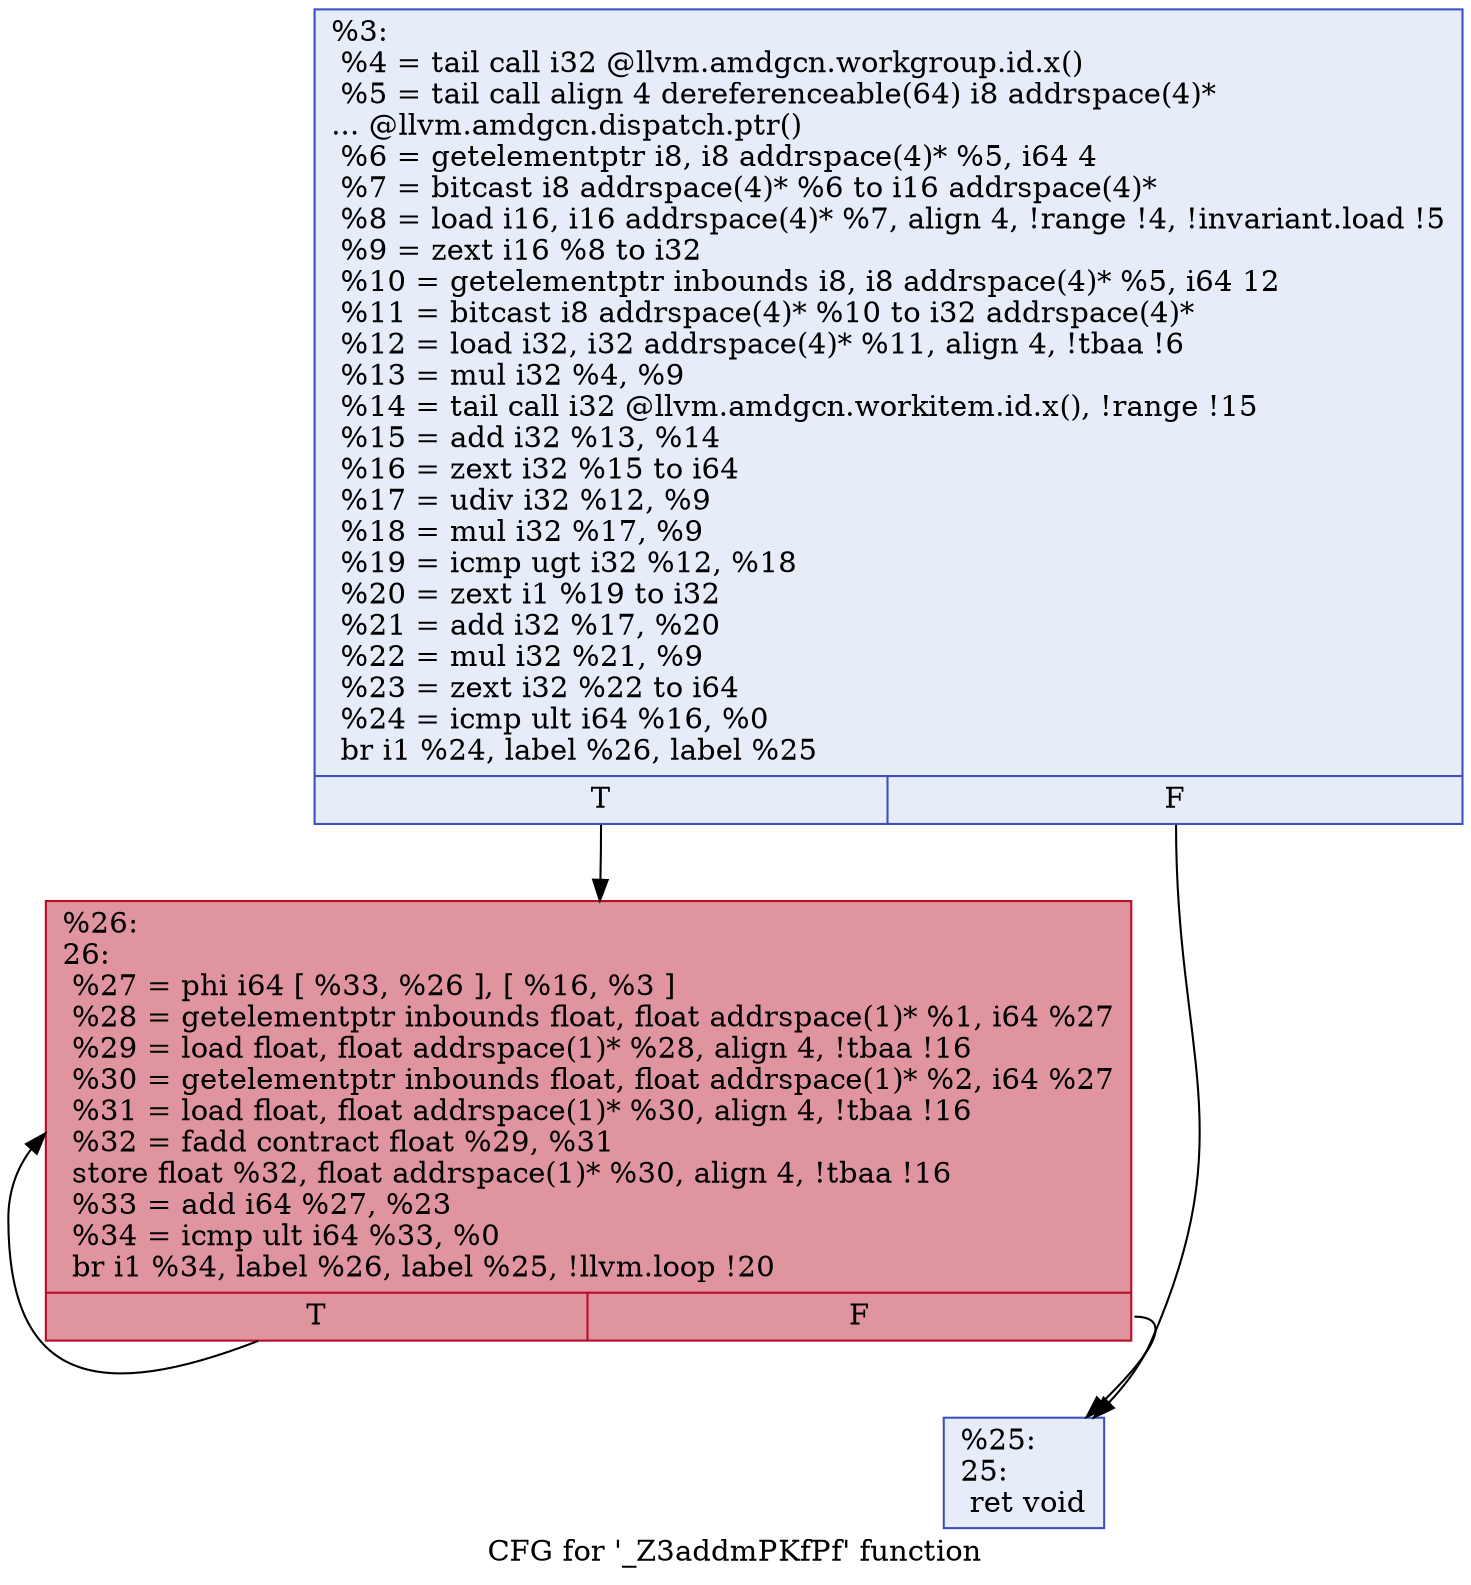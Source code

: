 digraph "CFG for '_Z3addmPKfPf' function" {
	label="CFG for '_Z3addmPKfPf' function";

	Node0x57bb3b0 [shape=record,color="#3d50c3ff", style=filled, fillcolor="#c7d7f070",label="{%3:\l  %4 = tail call i32 @llvm.amdgcn.workgroup.id.x()\l  %5 = tail call align 4 dereferenceable(64) i8 addrspace(4)*\l... @llvm.amdgcn.dispatch.ptr()\l  %6 = getelementptr i8, i8 addrspace(4)* %5, i64 4\l  %7 = bitcast i8 addrspace(4)* %6 to i16 addrspace(4)*\l  %8 = load i16, i16 addrspace(4)* %7, align 4, !range !4, !invariant.load !5\l  %9 = zext i16 %8 to i32\l  %10 = getelementptr inbounds i8, i8 addrspace(4)* %5, i64 12\l  %11 = bitcast i8 addrspace(4)* %10 to i32 addrspace(4)*\l  %12 = load i32, i32 addrspace(4)* %11, align 4, !tbaa !6\l  %13 = mul i32 %4, %9\l  %14 = tail call i32 @llvm.amdgcn.workitem.id.x(), !range !15\l  %15 = add i32 %13, %14\l  %16 = zext i32 %15 to i64\l  %17 = udiv i32 %12, %9\l  %18 = mul i32 %17, %9\l  %19 = icmp ugt i32 %12, %18\l  %20 = zext i1 %19 to i32\l  %21 = add i32 %17, %20\l  %22 = mul i32 %21, %9\l  %23 = zext i32 %22 to i64\l  %24 = icmp ult i64 %16, %0\l  br i1 %24, label %26, label %25\l|{<s0>T|<s1>F}}"];
	Node0x57bb3b0:s0 -> Node0x57bda50;
	Node0x57bb3b0:s1 -> Node0x57bdae0;
	Node0x57bdae0 [shape=record,color="#3d50c3ff", style=filled, fillcolor="#c7d7f070",label="{%25:\l25:                                               \l  ret void\l}"];
	Node0x57bda50 [shape=record,color="#b70d28ff", style=filled, fillcolor="#b70d2870",label="{%26:\l26:                                               \l  %27 = phi i64 [ %33, %26 ], [ %16, %3 ]\l  %28 = getelementptr inbounds float, float addrspace(1)* %1, i64 %27\l  %29 = load float, float addrspace(1)* %28, align 4, !tbaa !16\l  %30 = getelementptr inbounds float, float addrspace(1)* %2, i64 %27\l  %31 = load float, float addrspace(1)* %30, align 4, !tbaa !16\l  %32 = fadd contract float %29, %31\l  store float %32, float addrspace(1)* %30, align 4, !tbaa !16\l  %33 = add i64 %27, %23\l  %34 = icmp ult i64 %33, %0\l  br i1 %34, label %26, label %25, !llvm.loop !20\l|{<s0>T|<s1>F}}"];
	Node0x57bda50:s0 -> Node0x57bda50;
	Node0x57bda50:s1 -> Node0x57bdae0;
}
